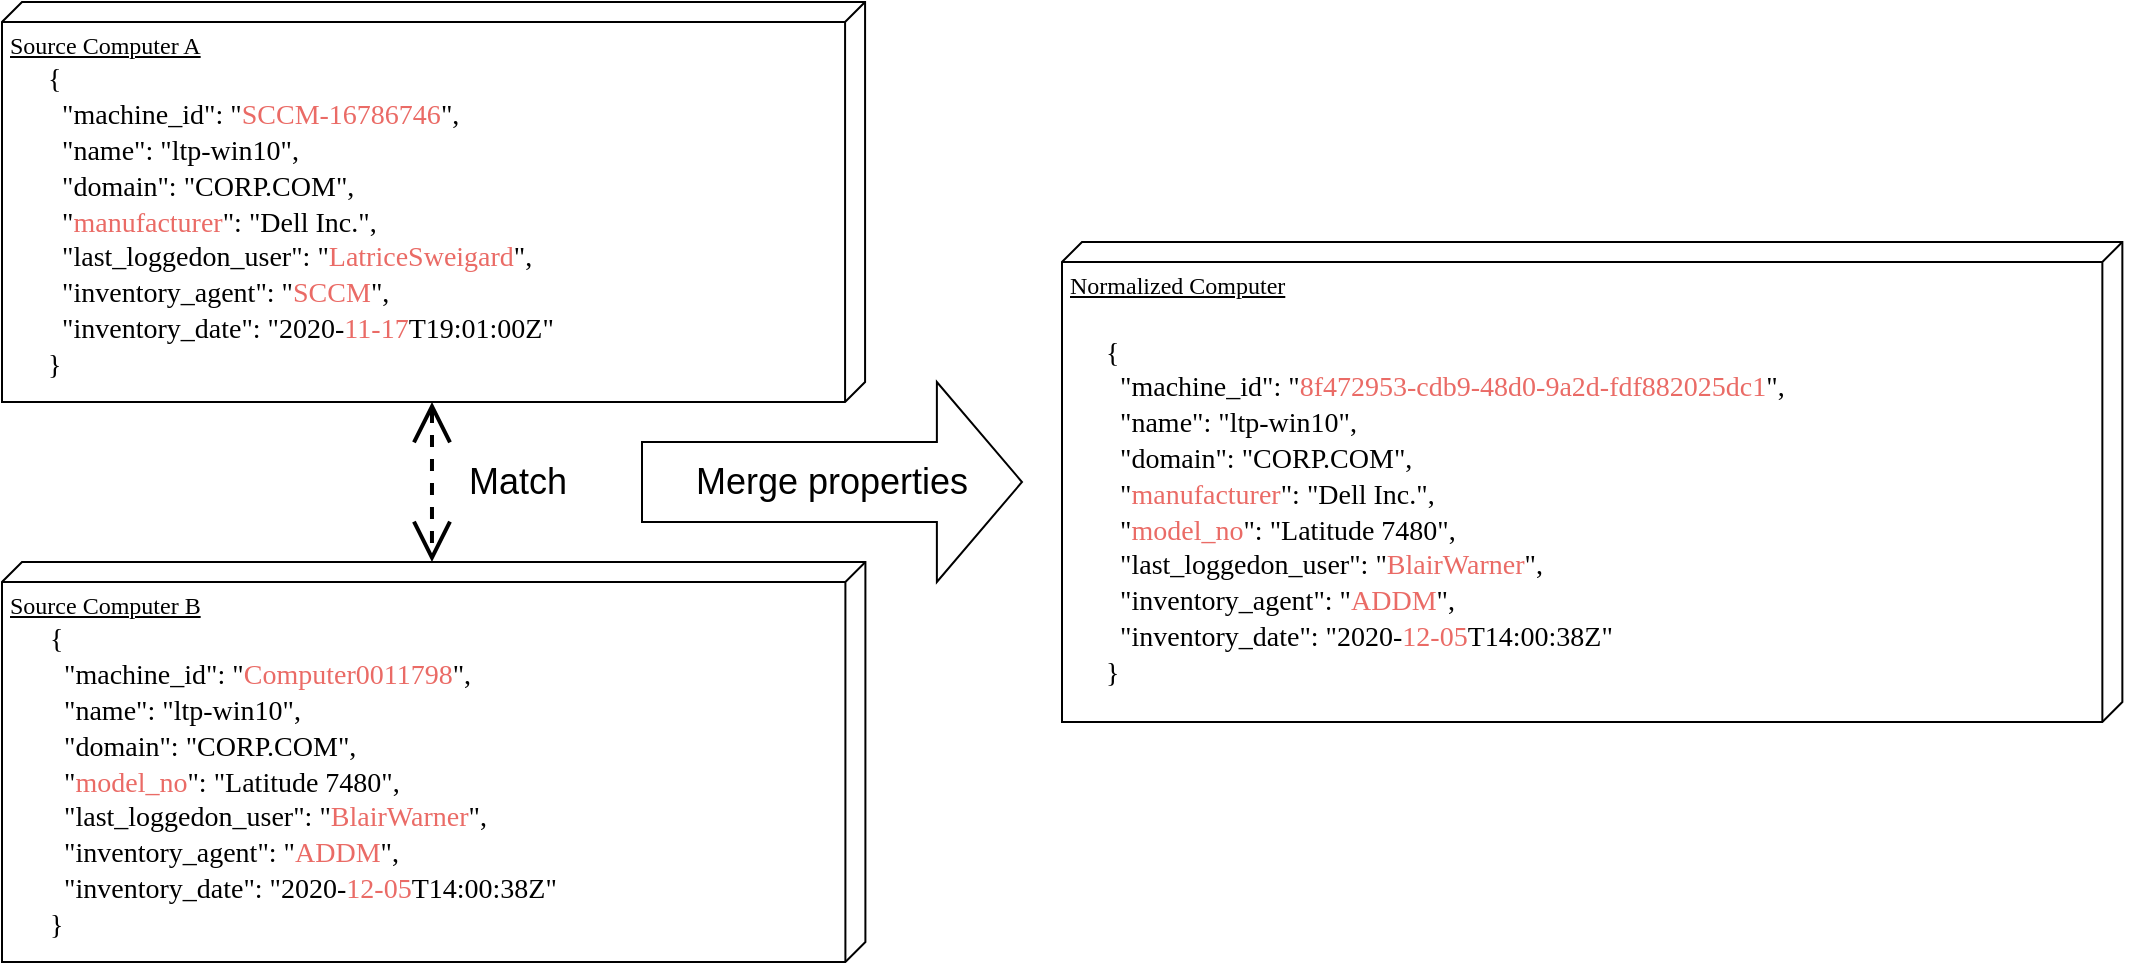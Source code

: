 <mxfile version="14.1.1" type="github">
  <diagram name="Page-1" id="5f0bae14-7c28-e335-631c-24af17079c00">
    <mxGraphModel dx="1406" dy="784" grid="1" gridSize="10" guides="1" tooltips="1" connect="1" arrows="1" fold="1" page="1" pageScale="1" pageWidth="1100" pageHeight="850" background="#ffffff" math="0" shadow="0">
      <root>
        <mxCell id="0" />
        <mxCell id="1" parent="0" />
        <mxCell id="39150e848f15840c-11" style="edgeStyle=none;rounded=0;html=1;dashed=1;labelBackgroundColor=none;startArrow=open;startFill=0;startSize=16;endArrow=open;endFill=0;endSize=16;fontFamily=Verdana;fontSize=12;strokeWidth=2;entryX=0;entryY=0.502;entryDx=0;entryDy=0;entryPerimeter=0;" parent="1" target="ZXxrE7h-jffbHlaxdvK5-4" edge="1">
          <mxGeometry relative="1" as="geometry">
            <mxPoint x="255" y="240" as="sourcePoint" />
            <mxPoint x="302" y="390" as="targetPoint" />
          </mxGeometry>
        </mxCell>
        <mxCell id="ZXxrE7h-jffbHlaxdvK5-6" value="Match&amp;nbsp;" style="edgeLabel;html=1;align=center;verticalAlign=middle;resizable=0;points=[];fontSize=18;" vertex="1" connectable="0" parent="39150e848f15840c-11">
          <mxGeometry x="0.274" relative="1" as="geometry">
            <mxPoint x="45.01" y="-11" as="offset" />
          </mxGeometry>
        </mxCell>
        <mxCell id="ZXxrE7h-jffbHlaxdvK5-2" value="" style="group" vertex="1" connectable="0" parent="1">
          <mxGeometry x="40" y="40" width="440" height="200" as="geometry" />
        </mxCell>
        <mxCell id="39150e848f15840c-1" value="Source Computer A" style="verticalAlign=top;align=left;spacingTop=8;spacingLeft=2;spacingRight=12;shape=cube;size=10;direction=south;fontStyle=4;html=1;rounded=0;shadow=0;comic=0;labelBackgroundColor=none;strokeWidth=1;fontFamily=Verdana;fontSize=12" parent="ZXxrE7h-jffbHlaxdvK5-2" vertex="1">
          <mxGeometry width="431.538" height="200" as="geometry" />
        </mxCell>
        <mxCell id="ZXxrE7h-jffbHlaxdvK5-1" value="&lt;div style=&quot;box-sizing: border-box ; font-size: 14px&quot;&gt;&lt;pre&gt;&lt;font face=&quot;Lucida Console&quot;&gt;{&lt;br&gt;  &quot;machine_id&quot;: &quot;&lt;font color=&quot;#ea6b66&quot;&gt;SCCM-16786746&lt;/font&gt;&quot;,&lt;br&gt;  &quot;name&quot;: &quot;ltp-win10&quot;,&lt;br&gt;&lt;/font&gt;&lt;div&gt;&lt;font face=&quot;Lucida Console&quot;&gt;&amp;nbsp; &quot;domain&quot;: &quot;CORP.COM&quot;,&lt;/font&gt;&lt;/div&gt;&lt;font face=&quot;Lucida Console&quot;&gt;  &quot;&lt;font color=&quot;#ea6b66&quot;&gt;manufacturer&lt;/font&gt;&quot;: &quot;Dell Inc.&quot;,&lt;br&gt;  &quot;last_loggedon_user&quot;: &quot;&lt;font color=&quot;#ea6b66&quot;&gt;LatriceSweigard&lt;/font&gt;&quot;,&lt;br&gt;  &quot;inventory_agent&quot;: &quot;&lt;font color=&quot;#ea6b66&quot;&gt;SCCM&lt;/font&gt;&quot;,&lt;br&gt;  &quot;inventory_date&quot;: &quot;2020-&lt;font color=&quot;#ea6b66&quot;&gt;11-17&lt;/font&gt;T19:01:00Z&quot;&lt;br&gt;}&lt;/font&gt;&lt;/pre&gt;&lt;/div&gt;" style="text;html=1;resizable=0;autosize=1;align=left;verticalAlign=middle;points=[];fillColor=none;strokeColor=none;rounded=0;" vertex="1" parent="ZXxrE7h-jffbHlaxdvK5-2">
          <mxGeometry x="21.154" y="29.998" width="370" height="160" as="geometry" />
        </mxCell>
        <mxCell id="ZXxrE7h-jffbHlaxdvK5-3" value="" style="group" vertex="1" connectable="0" parent="1">
          <mxGeometry x="40" y="320" width="440" height="200" as="geometry" />
        </mxCell>
        <mxCell id="ZXxrE7h-jffbHlaxdvK5-4" value="Source Computer B" style="verticalAlign=top;align=left;spacingTop=8;spacingLeft=2;spacingRight=12;shape=cube;size=10;direction=south;fontStyle=4;html=1;rounded=0;shadow=0;comic=0;labelBackgroundColor=none;strokeWidth=1;fontFamily=Verdana;fontSize=12" vertex="1" parent="ZXxrE7h-jffbHlaxdvK5-3">
          <mxGeometry width="431.698" height="200" as="geometry" />
        </mxCell>
        <mxCell id="ZXxrE7h-jffbHlaxdvK5-5" value="&lt;div style=&quot;box-sizing: border-box ; font-size: 14px&quot;&gt;&lt;pre&gt;&lt;font face=&quot;Lucida Console&quot;&gt;{&lt;br&gt;  &quot;machine_id&quot;: &quot;&lt;font color=&quot;#ea6b66&quot;&gt;Computer0011798&lt;/font&gt;&quot;,&lt;br&gt;  &quot;name&quot;: &quot;ltp-win10&quot;,&lt;br&gt;&amp;nbsp; &quot;domain&quot;: &quot;CORP.COM&quot;,&lt;br&gt;  &quot;&lt;font color=&quot;#ea6b66&quot;&gt;model_no&lt;/font&gt;&quot;: &quot;Latitude 7480&quot;,&lt;br&gt;  &quot;last_loggedon_user&quot;: &quot;&lt;font color=&quot;#ea6b66&quot;&gt;BlairWarner&lt;/font&gt;&quot;,&lt;br&gt;  &quot;inventory_agent&quot;: &quot;&lt;font color=&quot;#ea6b66&quot;&gt;ADDM&lt;/font&gt;&quot;,&lt;br&gt;  &quot;inventory_date&quot;: &quot;2020-&lt;font color=&quot;#ea6b66&quot;&gt;12-05&lt;/font&gt;T14:00:38Z&quot;&lt;br&gt;}&lt;/font&gt;&lt;/pre&gt;&lt;/div&gt;" style="text;html=1;resizable=0;autosize=1;align=left;verticalAlign=middle;points=[];fillColor=none;strokeColor=none;rounded=0;" vertex="1" parent="ZXxrE7h-jffbHlaxdvK5-3">
          <mxGeometry x="22.222" y="29.998" width="370" height="160" as="geometry" />
        </mxCell>
        <mxCell id="ZXxrE7h-jffbHlaxdvK5-7" value="" style="group" vertex="1" connectable="0" parent="1">
          <mxGeometry x="570" y="160" width="540" height="240" as="geometry" />
        </mxCell>
        <mxCell id="ZXxrE7h-jffbHlaxdvK5-8" value="Normalized Computer" style="verticalAlign=top;align=left;spacingTop=8;spacingLeft=2;spacingRight=12;shape=cube;size=10;direction=south;fontStyle=4;html=1;rounded=0;shadow=0;comic=0;labelBackgroundColor=none;strokeWidth=1;fontFamily=Verdana;fontSize=12" vertex="1" parent="ZXxrE7h-jffbHlaxdvK5-7">
          <mxGeometry width="530.182" height="240" as="geometry" />
        </mxCell>
        <mxCell id="ZXxrE7h-jffbHlaxdvK5-9" value="&lt;div style=&quot;box-sizing: border-box ; font-size: 14px&quot;&gt;&lt;pre&gt;&lt;font face=&quot;Lucida Console&quot; style=&quot;font-size: 14px&quot;&gt;&lt;span&gt;{&lt;br&gt;  &quot;machine_id&quot;: &quot;&lt;/span&gt;&lt;font color=&quot;#ea6b66&quot; style=&quot;font-size: 14px&quot;&gt;&lt;span&gt;8f472953-cdb9-48d0-9a2d-fdf882025dc1&lt;/span&gt;&lt;/font&gt;&lt;span&gt;&quot;,&lt;br&gt;  &quot;name&quot;: &quot;ltp-win10&quot;,&lt;br&gt;&lt;/span&gt;&lt;/font&gt;&lt;div&gt;&lt;font face=&quot;Lucida Console&quot; style=&quot;font-size: 14px&quot;&gt;&amp;nbsp; &quot;domain&quot;: &quot;CORP.COM&quot;,&lt;/font&gt;&lt;/div&gt;&lt;font face=&quot;Lucida Console&quot; style=&quot;font-size: 14px&quot;&gt;  &quot;&lt;font color=&quot;#ea6b66&quot;&gt;manufacturer&lt;/font&gt;&quot;: &quot;Dell Inc.&quot;,&lt;br&gt;  &quot;&lt;font color=&quot;#ea6b66&quot;&gt;model_no&lt;/font&gt;&quot;: &quot;Latitude 7480&quot;,&lt;br&gt;  &quot;last_loggedon_user&quot;: &quot;&lt;font color=&quot;#ea6b66&quot; style=&quot;font-size: 14px&quot;&gt;BlairWarner&lt;/font&gt;&quot;,&lt;br&gt;  &quot;inventory_agent&quot;: &quot;&lt;font color=&quot;#ea6b66&quot; style=&quot;font-size: 14px&quot;&gt;ADDM&lt;/font&gt;&quot;,&lt;br&gt;  &quot;inventory_date&quot;: &quot;2020-&lt;font color=&quot;#ea6b66&quot; style=&quot;font-size: 14px&quot;&gt;12-05&lt;/font&gt;T14:00:38Z&quot;&lt;br&gt;}&lt;/font&gt;&lt;/pre&gt;&lt;/div&gt;" style="text;html=1;resizable=0;autosize=1;align=left;verticalAlign=middle;points=[];fillColor=none;strokeColor=none;rounded=0;" vertex="1" parent="ZXxrE7h-jffbHlaxdvK5-7">
          <mxGeometry x="20.003" y="50.004" width="480" height="170" as="geometry" />
        </mxCell>
        <mxCell id="ZXxrE7h-jffbHlaxdvK5-10" value="Merge properties" style="shape=singleArrow;whiteSpace=wrap;html=1;fontSize=18;arrowWidth=0.4;arrowSize=0.224;" vertex="1" parent="1">
          <mxGeometry x="360" y="230" width="190" height="100" as="geometry" />
        </mxCell>
      </root>
    </mxGraphModel>
  </diagram>
</mxfile>
